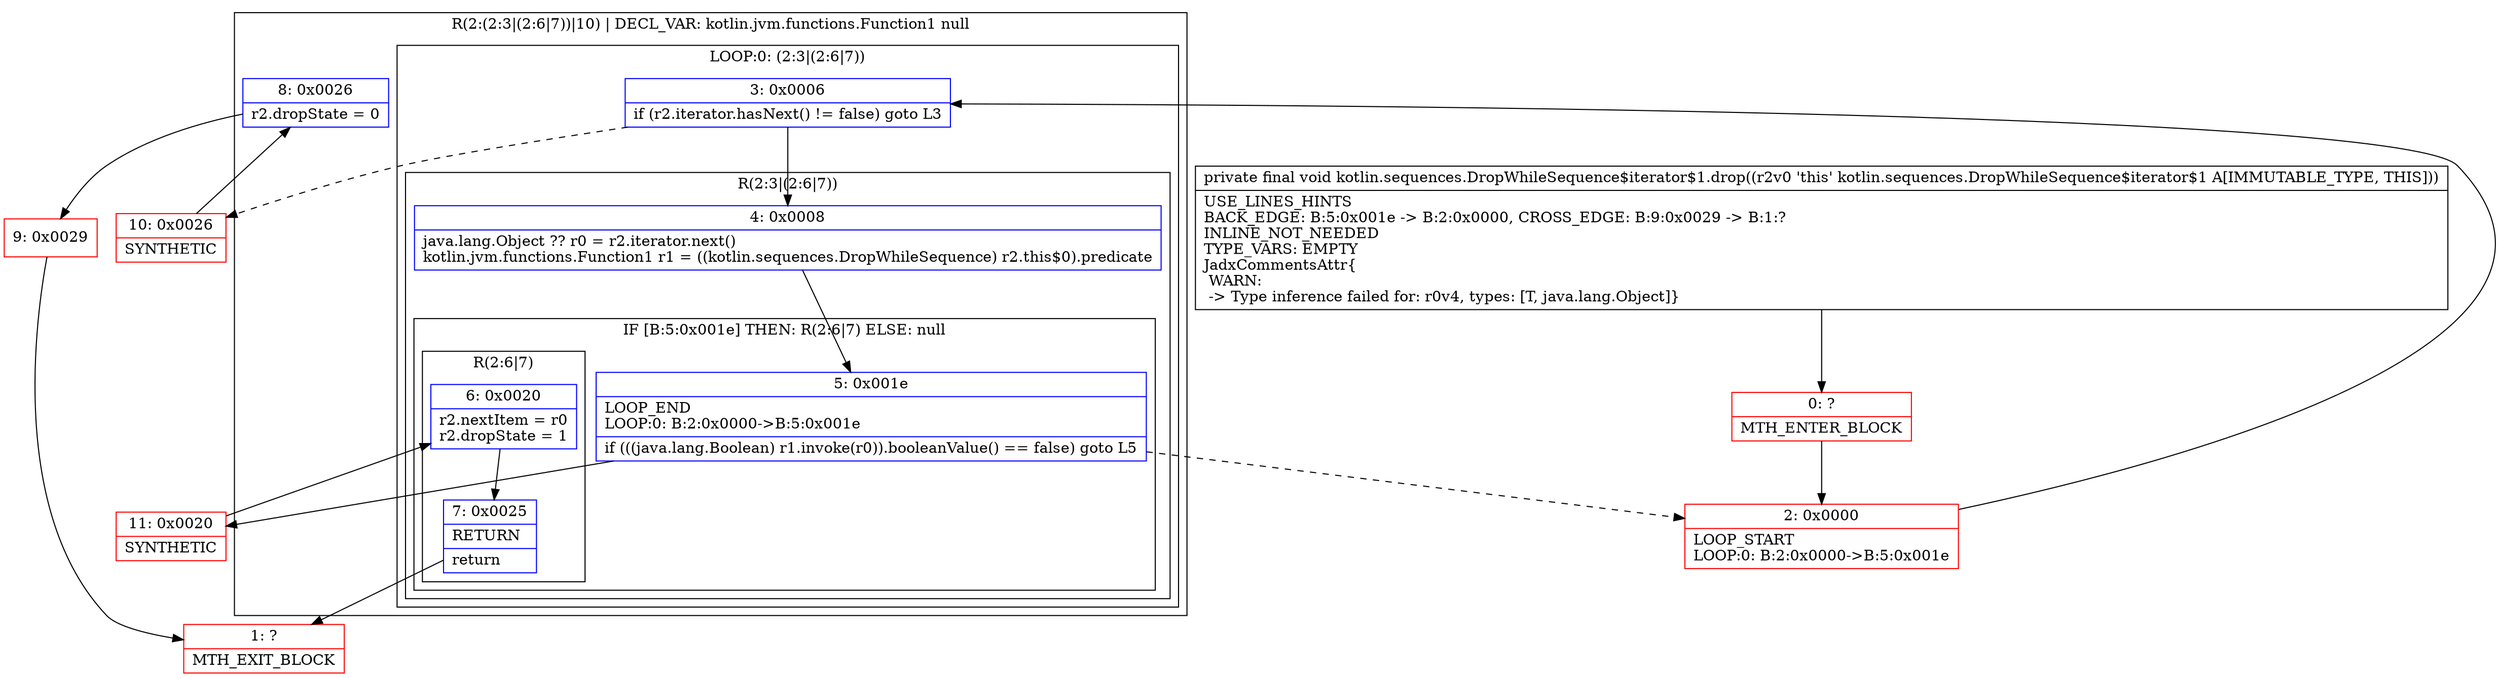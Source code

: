 digraph "CFG forkotlin.sequences.DropWhileSequence$iterator$1.drop()V" {
subgraph cluster_Region_1624427351 {
label = "R(2:(2:3|(2:6|7))|10) | DECL_VAR: kotlin.jvm.functions.Function1 null\l";
node [shape=record,color=blue];
subgraph cluster_LoopRegion_1616276878 {
label = "LOOP:0: (2:3|(2:6|7))";
node [shape=record,color=blue];
Node_3 [shape=record,label="{3\:\ 0x0006|if (r2.iterator.hasNext() != false) goto L3\l}"];
subgraph cluster_Region_1371690708 {
label = "R(2:3|(2:6|7))";
node [shape=record,color=blue];
Node_4 [shape=record,label="{4\:\ 0x0008|java.lang.Object ?? r0 = r2.iterator.next()\lkotlin.jvm.functions.Function1 r1 = ((kotlin.sequences.DropWhileSequence) r2.this$0).predicate\l}"];
subgraph cluster_IfRegion_1182334700 {
label = "IF [B:5:0x001e] THEN: R(2:6|7) ELSE: null";
node [shape=record,color=blue];
Node_5 [shape=record,label="{5\:\ 0x001e|LOOP_END\lLOOP:0: B:2:0x0000\-\>B:5:0x001e\l|if (((java.lang.Boolean) r1.invoke(r0)).booleanValue() == false) goto L5\l}"];
subgraph cluster_Region_1682703463 {
label = "R(2:6|7)";
node [shape=record,color=blue];
Node_6 [shape=record,label="{6\:\ 0x0020|r2.nextItem = r0\lr2.dropState = 1\l}"];
Node_7 [shape=record,label="{7\:\ 0x0025|RETURN\l|return\l}"];
}
}
}
}
Node_8 [shape=record,label="{8\:\ 0x0026|r2.dropState = 0\l}"];
}
Node_0 [shape=record,color=red,label="{0\:\ ?|MTH_ENTER_BLOCK\l}"];
Node_2 [shape=record,color=red,label="{2\:\ 0x0000|LOOP_START\lLOOP:0: B:2:0x0000\-\>B:5:0x001e\l}"];
Node_11 [shape=record,color=red,label="{11\:\ 0x0020|SYNTHETIC\l}"];
Node_1 [shape=record,color=red,label="{1\:\ ?|MTH_EXIT_BLOCK\l}"];
Node_10 [shape=record,color=red,label="{10\:\ 0x0026|SYNTHETIC\l}"];
Node_9 [shape=record,color=red,label="{9\:\ 0x0029}"];
MethodNode[shape=record,label="{private final void kotlin.sequences.DropWhileSequence$iterator$1.drop((r2v0 'this' kotlin.sequences.DropWhileSequence$iterator$1 A[IMMUTABLE_TYPE, THIS]))  | USE_LINES_HINTS\lBACK_EDGE: B:5:0x001e \-\> B:2:0x0000, CROSS_EDGE: B:9:0x0029 \-\> B:1:?\lINLINE_NOT_NEEDED\lTYPE_VARS: EMPTY\lJadxCommentsAttr\{\l WARN: \l \-\> Type inference failed for: r0v4, types: [T, java.lang.Object]\}\l}"];
MethodNode -> Node_0;Node_3 -> Node_4;
Node_3 -> Node_10[style=dashed];
Node_4 -> Node_5;
Node_5 -> Node_2[style=dashed];
Node_5 -> Node_11;
Node_6 -> Node_7;
Node_7 -> Node_1;
Node_8 -> Node_9;
Node_0 -> Node_2;
Node_2 -> Node_3;
Node_11 -> Node_6;
Node_10 -> Node_8;
Node_9 -> Node_1;
}


